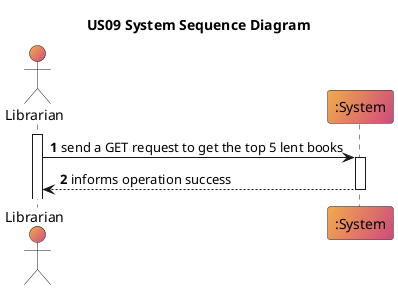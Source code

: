@startuml
'https://SubscriptionServicetuml.com/sequence-diagram

autoactivate on
autonumber
title US09 System Sequence Diagram
actor "Librarian" as User #F2AA4CFF/CE4A7EFF
participant ":System" as System #F2AA4CFF/CE4A7EFF

activate User

User-> System: send a GET request to get the top 5 lent books
System --> "User": informs operation success

@enduml